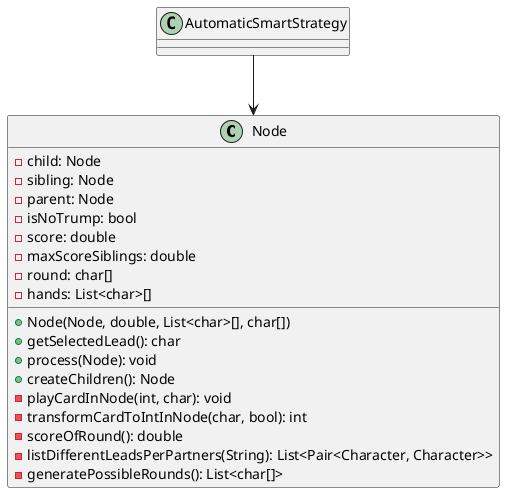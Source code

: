 @startuml

class Node {
- child: Node
- sibling: Node
- parent: Node
- isNoTrump: bool
- score: double
- maxScoreSiblings: double
- round: char[]
- hands: List<char>[]
+ Node(Node, double, List<char>[], char[])
+ getSelectedLead(): char
+ process(Node): void
+ createChildren(): Node
- playCardInNode(int, char): void
- transformCardToIntInNode(char, bool): int
- scoreOfRound(): double
- listDifferentLeadsPerPartners(String): List<Pair<Character, Character>>
- generatePossibleRounds(): List<char[]>
}

AutomaticSmartStrategy --> Node

@enduml